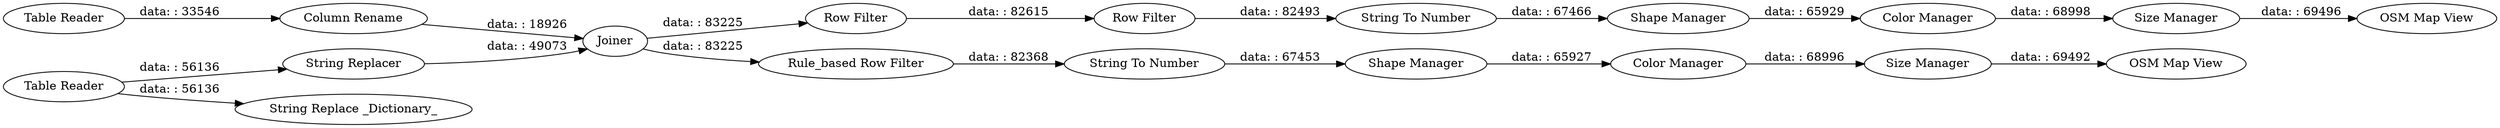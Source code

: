 digraph {
	"4976577115177462094_41" [label=Joiner]
	"4976577115177462094_48" [label="Column Rename"]
	"4976577115177462094_54" [label="String To Number"]
	"4976577115177462094_49" [label="Row Filter"]
	"4976577115177462094_44" [label="OSM Map View"]
	"4976577115177462094_46" [label="String Replacer"]
	"4976577115177462094_57" [label="Size Manager"]
	"4976577115177462094_42" [label="Size Manager"]
	"4976577115177462094_55" [label="Shape Manager"]
	"4976577115177462094_53" [label="Rule_based Row Filter"]
	"4976577115177462094_60" [label="Table Reader"]
	"4976577115177462094_51" [label="Row Filter"]
	"4976577115177462094_61" [label="Table Reader"]
	"4976577115177462094_50" [label="String To Number"]
	"4976577115177462094_43" [label="Shape Manager"]
	"4976577115177462094_47" [label="String Replace _Dictionary_"]
	"4976577115177462094_58" [label="OSM Map View"]
	"4976577115177462094_45" [label="Color Manager"]
	"4976577115177462094_56" [label="Color Manager"]
	"4976577115177462094_53" -> "4976577115177462094_54" [label="data: : 82368"]
	"4976577115177462094_41" -> "4976577115177462094_49" [label="data: : 83225"]
	"4976577115177462094_56" -> "4976577115177462094_57" [label="data: : 68996"]
	"4976577115177462094_61" -> "4976577115177462094_46" [label="data: : 56136"]
	"4976577115177462094_48" -> "4976577115177462094_41" [label="data: : 18926"]
	"4976577115177462094_49" -> "4976577115177462094_51" [label="data: : 82615"]
	"4976577115177462094_61" -> "4976577115177462094_47" [label="data: : 56136"]
	"4976577115177462094_55" -> "4976577115177462094_56" [label="data: : 65927"]
	"4976577115177462094_42" -> "4976577115177462094_44" [label="data: : 69496"]
	"4976577115177462094_46" -> "4976577115177462094_41" [label="data: : 49073"]
	"4976577115177462094_45" -> "4976577115177462094_42" [label="data: : 68998"]
	"4976577115177462094_54" -> "4976577115177462094_55" [label="data: : 67453"]
	"4976577115177462094_51" -> "4976577115177462094_50" [label="data: : 82493"]
	"4976577115177462094_41" -> "4976577115177462094_53" [label="data: : 83225"]
	"4976577115177462094_43" -> "4976577115177462094_45" [label="data: : 65929"]
	"4976577115177462094_57" -> "4976577115177462094_58" [label="data: : 69492"]
	"4976577115177462094_50" -> "4976577115177462094_43" [label="data: : 67466"]
	"4976577115177462094_60" -> "4976577115177462094_48" [label="data: : 33546"]
	rankdir=LR
}
